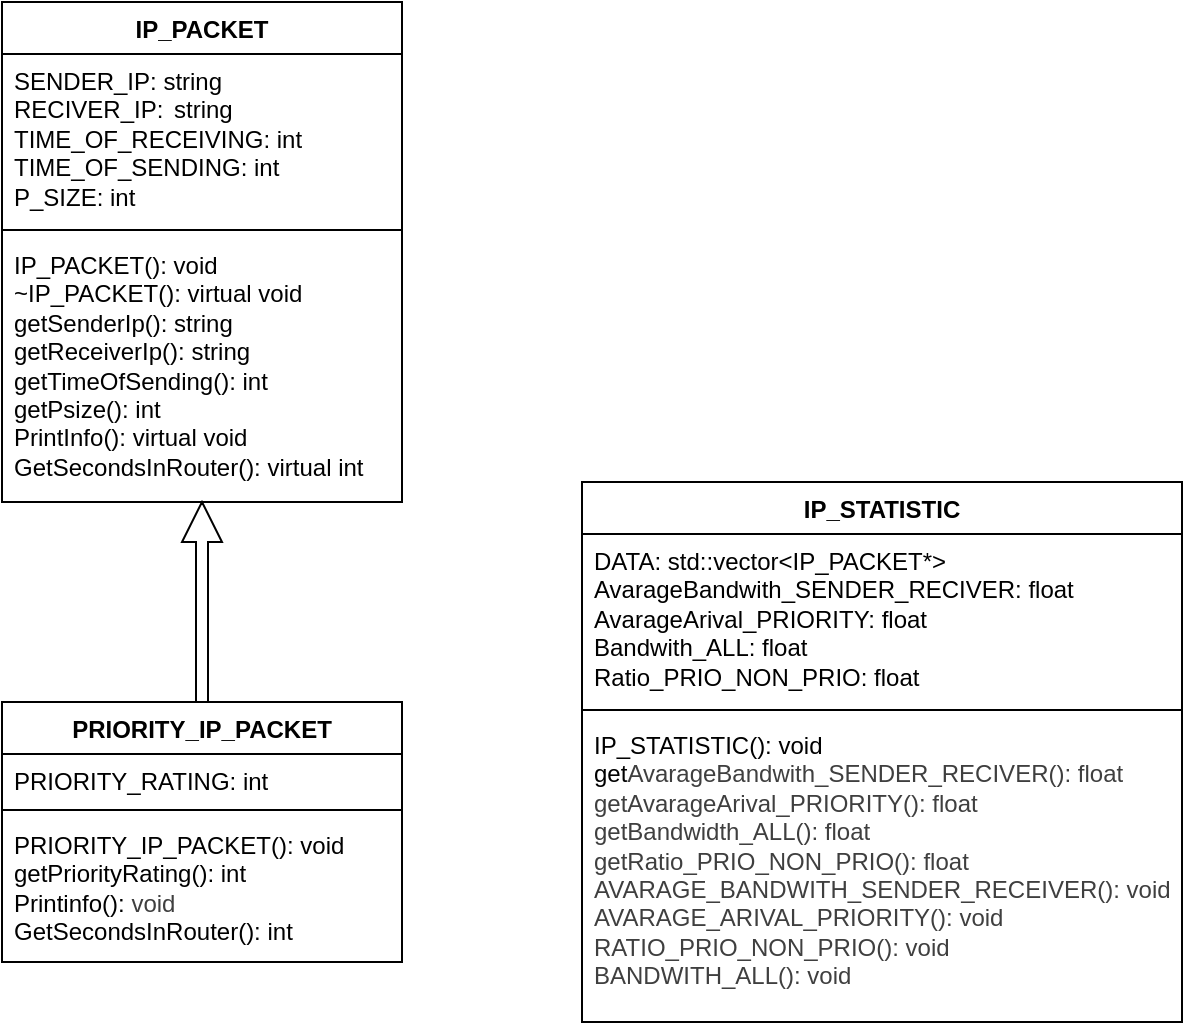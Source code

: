 <mxfile>
    <diagram id="R2geUvud6QOblwmsIhMv" name="Page-1">
        <mxGraphModel dx="508" dy="614" grid="0" gridSize="10" guides="1" tooltips="1" connect="1" arrows="1" fold="1" page="1" pageScale="1" pageWidth="850" pageHeight="1100" math="0" shadow="0">
            <root>
                <mxCell id="0"/>
                <mxCell id="1" parent="0"/>
                <mxCell id="2" value="IP_PACKET" style="swimlane;fontStyle=1;align=center;verticalAlign=top;childLayout=stackLayout;horizontal=1;startSize=26;horizontalStack=0;resizeParent=1;resizeParentMax=0;resizeLast=0;collapsible=1;marginBottom=0;whiteSpace=wrap;html=1;" parent="1" vertex="1">
                    <mxGeometry x="210" y="150" width="200" height="250" as="geometry"/>
                </mxCell>
                <mxCell id="3" value="SENDER_IP: string&lt;div&gt;RECIVER_IP:&amp;nbsp;&lt;span style=&quot;white-space: pre;&quot;&gt;&#x9;&lt;/span&gt;string&lt;/div&gt;&lt;div&gt;TIME_OF_RECEIVING: int&lt;/div&gt;&lt;div&gt;TIME_OF_SENDING: int&lt;/div&gt;&lt;div&gt;P_SIZE: int&lt;/div&gt;" style="text;strokeColor=none;fillColor=none;align=left;verticalAlign=top;spacingLeft=4;spacingRight=4;overflow=hidden;rotatable=0;points=[[0,0.5],[1,0.5]];portConstraint=eastwest;whiteSpace=wrap;html=1;" parent="2" vertex="1">
                    <mxGeometry y="26" width="200" height="84" as="geometry"/>
                </mxCell>
                <mxCell id="4" value="" style="line;strokeWidth=1;fillColor=none;align=left;verticalAlign=middle;spacingTop=-1;spacingLeft=3;spacingRight=3;rotatable=0;labelPosition=right;points=[];portConstraint=eastwest;strokeColor=inherit;" parent="2" vertex="1">
                    <mxGeometry y="110" width="200" height="8" as="geometry"/>
                </mxCell>
                <mxCell id="5" value="&lt;div&gt;IP_PACKET(): void&lt;/div&gt;&lt;div&gt;~IP_PACKET(): virtual void&lt;/div&gt;getSenderIp(): string&lt;div&gt;&lt;font color=&quot;#000000&quot;&gt;getReceiverIp(): string&lt;/font&gt;&lt;/div&gt;&lt;div&gt;&lt;font color=&quot;#000000&quot;&gt;getTimeOfSending(): int&lt;/font&gt;&lt;/div&gt;&lt;div&gt;&lt;font color=&quot;#000000&quot;&gt;getPsize(): int&lt;/font&gt;&lt;/div&gt;&lt;div&gt;&lt;font color=&quot;#000000&quot;&gt;PrintInfo(): virtual void&lt;/font&gt;&lt;/div&gt;&lt;div&gt;&lt;font color=&quot;#000000&quot;&gt;GetSecondsInRouter(): virtual int&lt;/font&gt;&lt;/div&gt;" style="text;strokeColor=none;fillColor=none;align=left;verticalAlign=top;spacingLeft=4;spacingRight=4;overflow=hidden;rotatable=0;points=[[0,0.5],[1,0.5]];portConstraint=eastwest;whiteSpace=wrap;html=1;" parent="2" vertex="1">
                    <mxGeometry y="118" width="200" height="132" as="geometry"/>
                </mxCell>
                <mxCell id="6" value="PRIORITY_IP_PACKET" style="swimlane;fontStyle=1;align=center;verticalAlign=top;childLayout=stackLayout;horizontal=1;startSize=26;horizontalStack=0;resizeParent=1;resizeParentMax=0;resizeLast=0;collapsible=1;marginBottom=0;whiteSpace=wrap;html=1;" parent="1" vertex="1">
                    <mxGeometry x="210" y="500" width="200" height="130" as="geometry"/>
                </mxCell>
                <mxCell id="7" value="PRIORITY_RATING: int&lt;div&gt;&lt;br&gt;&lt;/div&gt;" style="text;strokeColor=none;fillColor=none;align=left;verticalAlign=top;spacingLeft=4;spacingRight=4;overflow=hidden;rotatable=0;points=[[0,0.5],[1,0.5]];portConstraint=eastwest;whiteSpace=wrap;html=1;" parent="6" vertex="1">
                    <mxGeometry y="26" width="200" height="24" as="geometry"/>
                </mxCell>
                <mxCell id="8" value="" style="line;strokeWidth=1;fillColor=none;align=left;verticalAlign=middle;spacingTop=-1;spacingLeft=3;spacingRight=3;rotatable=0;labelPosition=right;points=[];portConstraint=eastwest;strokeColor=inherit;" parent="6" vertex="1">
                    <mxGeometry y="50" width="200" height="8" as="geometry"/>
                </mxCell>
                <mxCell id="9" value="PRIORITY_IP_PACKET(): void&lt;div&gt;getPriorityRating(): int&lt;/div&gt;&lt;div&gt;&lt;span style=&quot;background-color: transparent;&quot;&gt;Printinfo():&amp;nbsp;&lt;/span&gt;&lt;span style=&quot;color: rgb(63, 63, 63); background-color: transparent;&quot;&gt;void&lt;/span&gt;&lt;span style=&quot;color: rgb(63, 63, 63); background-color: transparent;&quot;&gt;&amp;nbsp;&lt;/span&gt;&lt;/div&gt;&lt;div&gt;GetSecondsInRouter(): int&lt;/div&gt;" style="text;strokeColor=none;fillColor=none;align=left;verticalAlign=top;spacingLeft=4;spacingRight=4;overflow=hidden;rotatable=0;points=[[0,0.5],[1,0.5]];portConstraint=eastwest;whiteSpace=wrap;html=1;" parent="6" vertex="1">
                    <mxGeometry y="58" width="200" height="72" as="geometry"/>
                </mxCell>
                <mxCell id="10" value="IP_STATISTIC" style="swimlane;fontStyle=1;align=center;verticalAlign=top;childLayout=stackLayout;horizontal=1;startSize=26;horizontalStack=0;resizeParent=1;resizeParentMax=0;resizeLast=0;collapsible=1;marginBottom=0;whiteSpace=wrap;html=1;" parent="1" vertex="1">
                    <mxGeometry x="500" y="390" width="300" height="270" as="geometry"/>
                </mxCell>
                <mxCell id="11" value="DATA: std::vector&amp;lt;IP_PACKET*&amp;gt;&lt;div&gt;AvarageBandwith_SENDER_RECIVER: float&lt;/div&gt;&lt;div&gt;AvarageArival_PRIORITY: float&lt;/div&gt;&lt;div&gt;Bandwith_ALL: float&lt;/div&gt;&lt;div&gt;Ratio_PRIO_NON_PRIO: float&lt;/div&gt;" style="text;strokeColor=none;fillColor=none;align=left;verticalAlign=top;spacingLeft=4;spacingRight=4;overflow=hidden;rotatable=0;points=[[0,0.5],[1,0.5]];portConstraint=eastwest;whiteSpace=wrap;html=1;" parent="10" vertex="1">
                    <mxGeometry y="26" width="300" height="84" as="geometry"/>
                </mxCell>
                <mxCell id="12" value="" style="line;strokeWidth=1;fillColor=none;align=left;verticalAlign=middle;spacingTop=-1;spacingLeft=3;spacingRight=3;rotatable=0;labelPosition=right;points=[];portConstraint=eastwest;strokeColor=inherit;" parent="10" vertex="1">
                    <mxGeometry y="110" width="300" height="8" as="geometry"/>
                </mxCell>
                <mxCell id="13" value="IP_STATISTIC(): void&lt;div&gt;get&lt;span style=&quot;color: rgb(63, 63, 63); background-color: transparent;&quot;&gt;AvarageBandwith_SENDER_RECIVER(): float&lt;/span&gt;&lt;/div&gt;&lt;div&gt;&lt;span style=&quot;color: rgb(63, 63, 63); background-color: transparent;&quot;&gt;getAvarageArival_PRIORITY(): float&lt;/span&gt;&lt;/div&gt;&lt;div&gt;&lt;span style=&quot;color: rgb(63, 63, 63); background-color: transparent;&quot;&gt;&lt;div&gt;getBandwidth_ALL(): float&lt;/div&gt;&lt;div&gt;getRatio_PRIO_NON_PRIO(): float&lt;/div&gt;&lt;div&gt;AVARAGE_BANDWITH_SENDER_RECEIVER(): void&lt;/div&gt;&lt;div&gt;AVARAGE_ARIVAL_PRIORITY(): void&lt;/div&gt;&lt;div&gt;RATIO_PRIO_NON_PRIO(): void&lt;/div&gt;&lt;div&gt;BANDWITH_ALL(): void&lt;/div&gt;&lt;/span&gt;&lt;/div&gt;" style="text;strokeColor=none;fillColor=none;align=left;verticalAlign=top;spacingLeft=4;spacingRight=4;overflow=hidden;rotatable=0;points=[[0,0.5],[1,0.5]];portConstraint=eastwest;whiteSpace=wrap;html=1;" parent="10" vertex="1">
                    <mxGeometry y="118" width="300" height="152" as="geometry"/>
                </mxCell>
                <mxCell id="14" value="" style="shape=singleArrow;direction=north;whiteSpace=wrap;html=1;" parent="1" vertex="1">
                    <mxGeometry x="300" y="400" width="20" height="100" as="geometry"/>
                </mxCell>
            </root>
        </mxGraphModel>
    </diagram>
</mxfile>
